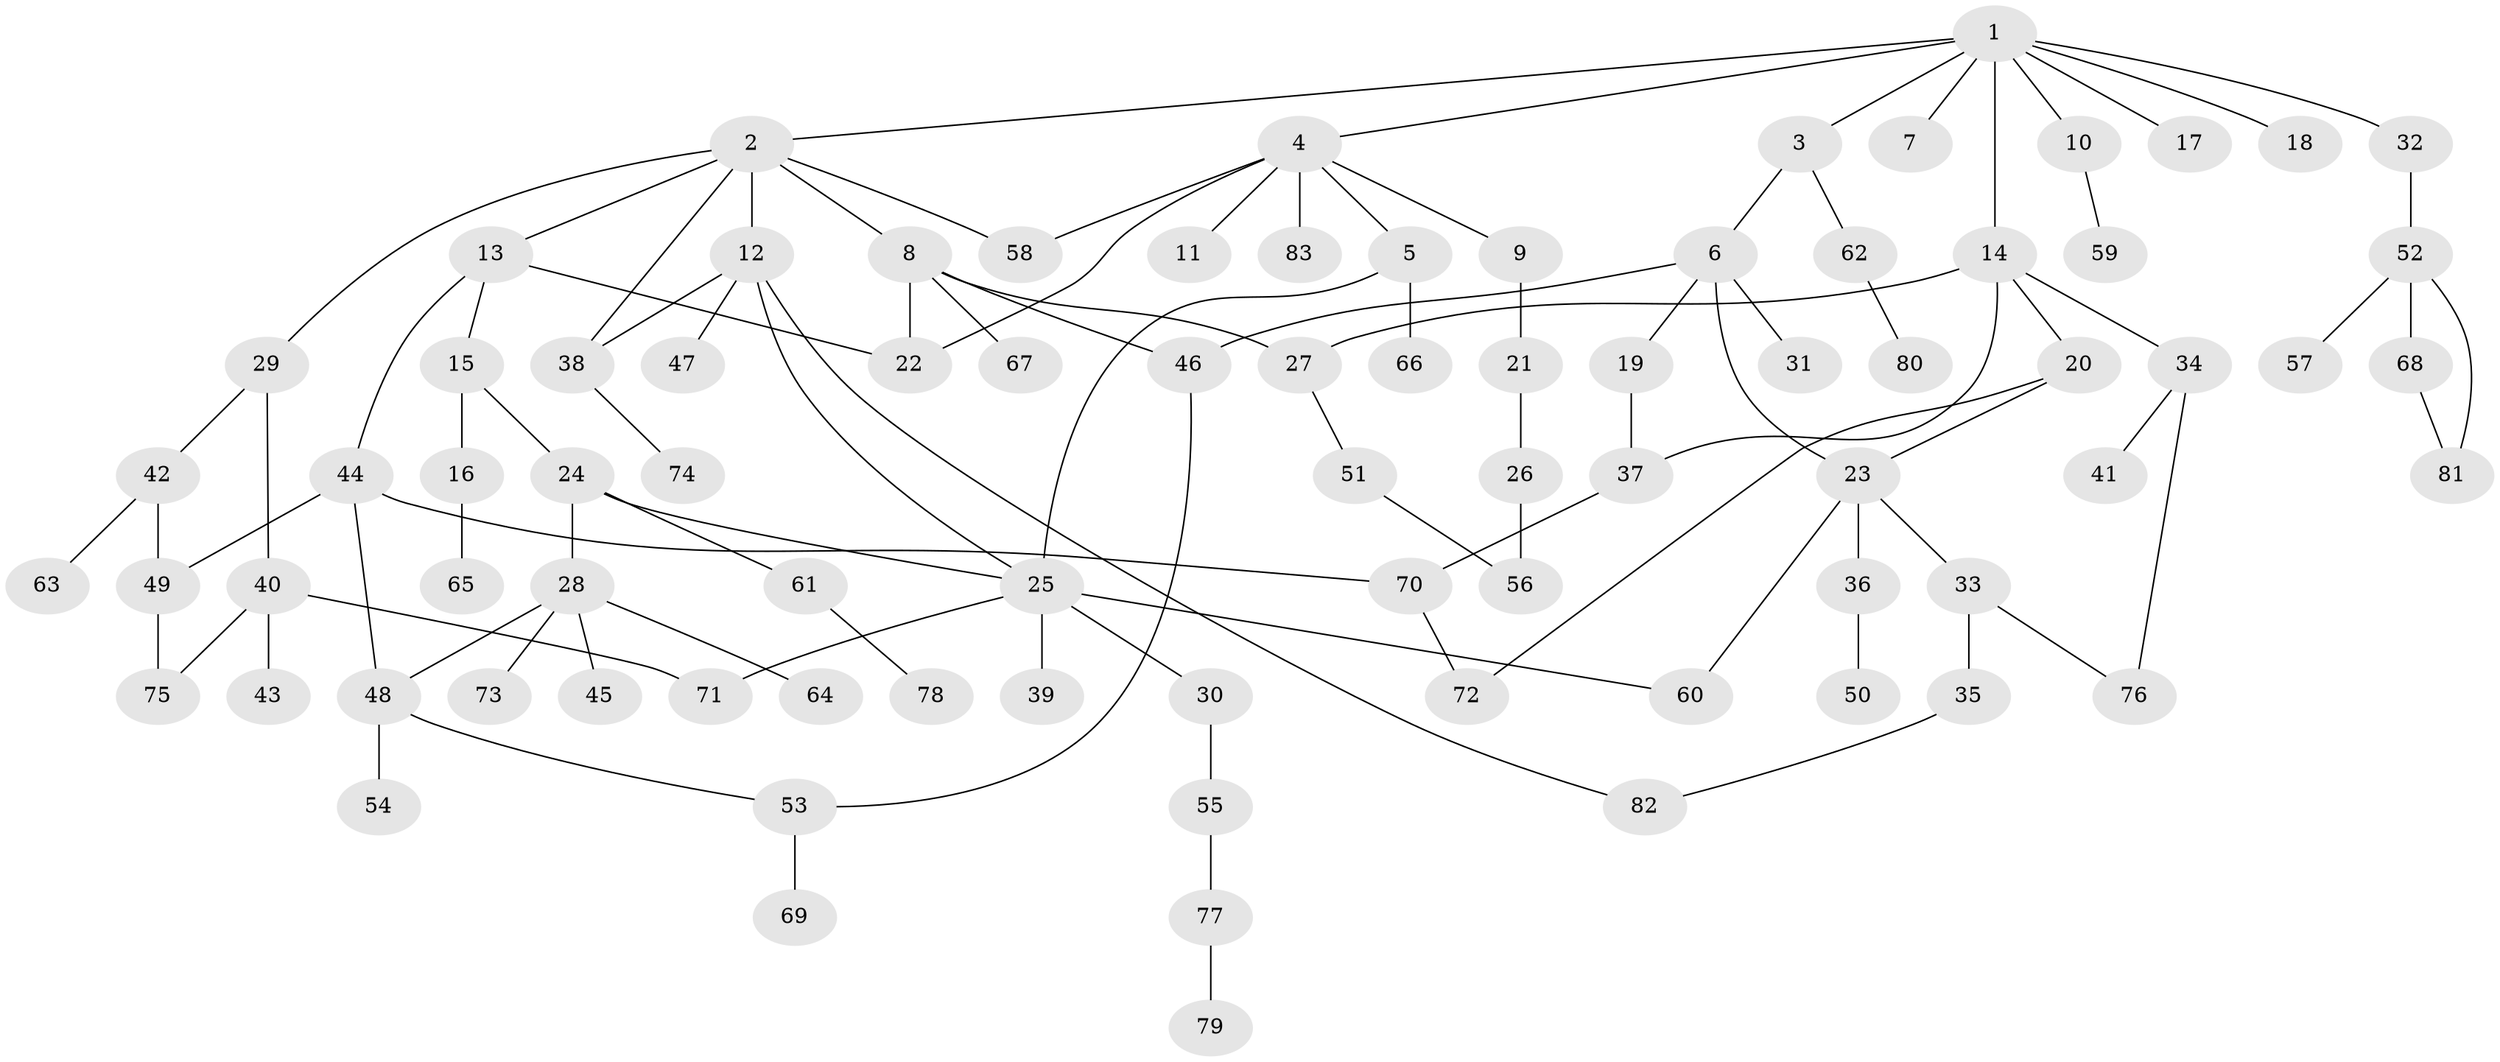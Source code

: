 // Generated by graph-tools (version 1.1) at 2025/10/02/27/25 16:10:51]
// undirected, 83 vertices, 104 edges
graph export_dot {
graph [start="1"]
  node [color=gray90,style=filled];
  1;
  2;
  3;
  4;
  5;
  6;
  7;
  8;
  9;
  10;
  11;
  12;
  13;
  14;
  15;
  16;
  17;
  18;
  19;
  20;
  21;
  22;
  23;
  24;
  25;
  26;
  27;
  28;
  29;
  30;
  31;
  32;
  33;
  34;
  35;
  36;
  37;
  38;
  39;
  40;
  41;
  42;
  43;
  44;
  45;
  46;
  47;
  48;
  49;
  50;
  51;
  52;
  53;
  54;
  55;
  56;
  57;
  58;
  59;
  60;
  61;
  62;
  63;
  64;
  65;
  66;
  67;
  68;
  69;
  70;
  71;
  72;
  73;
  74;
  75;
  76;
  77;
  78;
  79;
  80;
  81;
  82;
  83;
  1 -- 2;
  1 -- 3;
  1 -- 4;
  1 -- 7;
  1 -- 10;
  1 -- 14;
  1 -- 17;
  1 -- 18;
  1 -- 32;
  2 -- 8;
  2 -- 12;
  2 -- 13;
  2 -- 29;
  2 -- 38;
  2 -- 58;
  3 -- 6;
  3 -- 62;
  4 -- 5;
  4 -- 9;
  4 -- 11;
  4 -- 22;
  4 -- 83;
  4 -- 58;
  5 -- 25;
  5 -- 66;
  6 -- 19;
  6 -- 31;
  6 -- 46;
  6 -- 23;
  8 -- 67;
  8 -- 46;
  8 -- 22;
  8 -- 27;
  9 -- 21;
  10 -- 59;
  12 -- 47;
  12 -- 38;
  12 -- 82;
  12 -- 25;
  13 -- 15;
  13 -- 44;
  13 -- 22;
  14 -- 20;
  14 -- 27;
  14 -- 34;
  14 -- 37;
  15 -- 16;
  15 -- 24;
  16 -- 65;
  19 -- 37;
  20 -- 23;
  20 -- 72;
  21 -- 26;
  23 -- 33;
  23 -- 36;
  23 -- 60;
  24 -- 28;
  24 -- 61;
  24 -- 25;
  25 -- 30;
  25 -- 39;
  25 -- 71;
  25 -- 60;
  26 -- 56;
  27 -- 51;
  28 -- 45;
  28 -- 64;
  28 -- 73;
  28 -- 48;
  29 -- 40;
  29 -- 42;
  30 -- 55;
  32 -- 52;
  33 -- 35;
  33 -- 76;
  34 -- 41;
  34 -- 76;
  35 -- 82;
  36 -- 50;
  37 -- 70;
  38 -- 74;
  40 -- 43;
  40 -- 75;
  40 -- 71;
  42 -- 49;
  42 -- 63;
  44 -- 48;
  44 -- 70;
  44 -- 49;
  46 -- 53;
  48 -- 54;
  48 -- 53;
  49 -- 75;
  51 -- 56;
  52 -- 57;
  52 -- 68;
  52 -- 81;
  53 -- 69;
  55 -- 77;
  61 -- 78;
  62 -- 80;
  68 -- 81;
  70 -- 72;
  77 -- 79;
}
